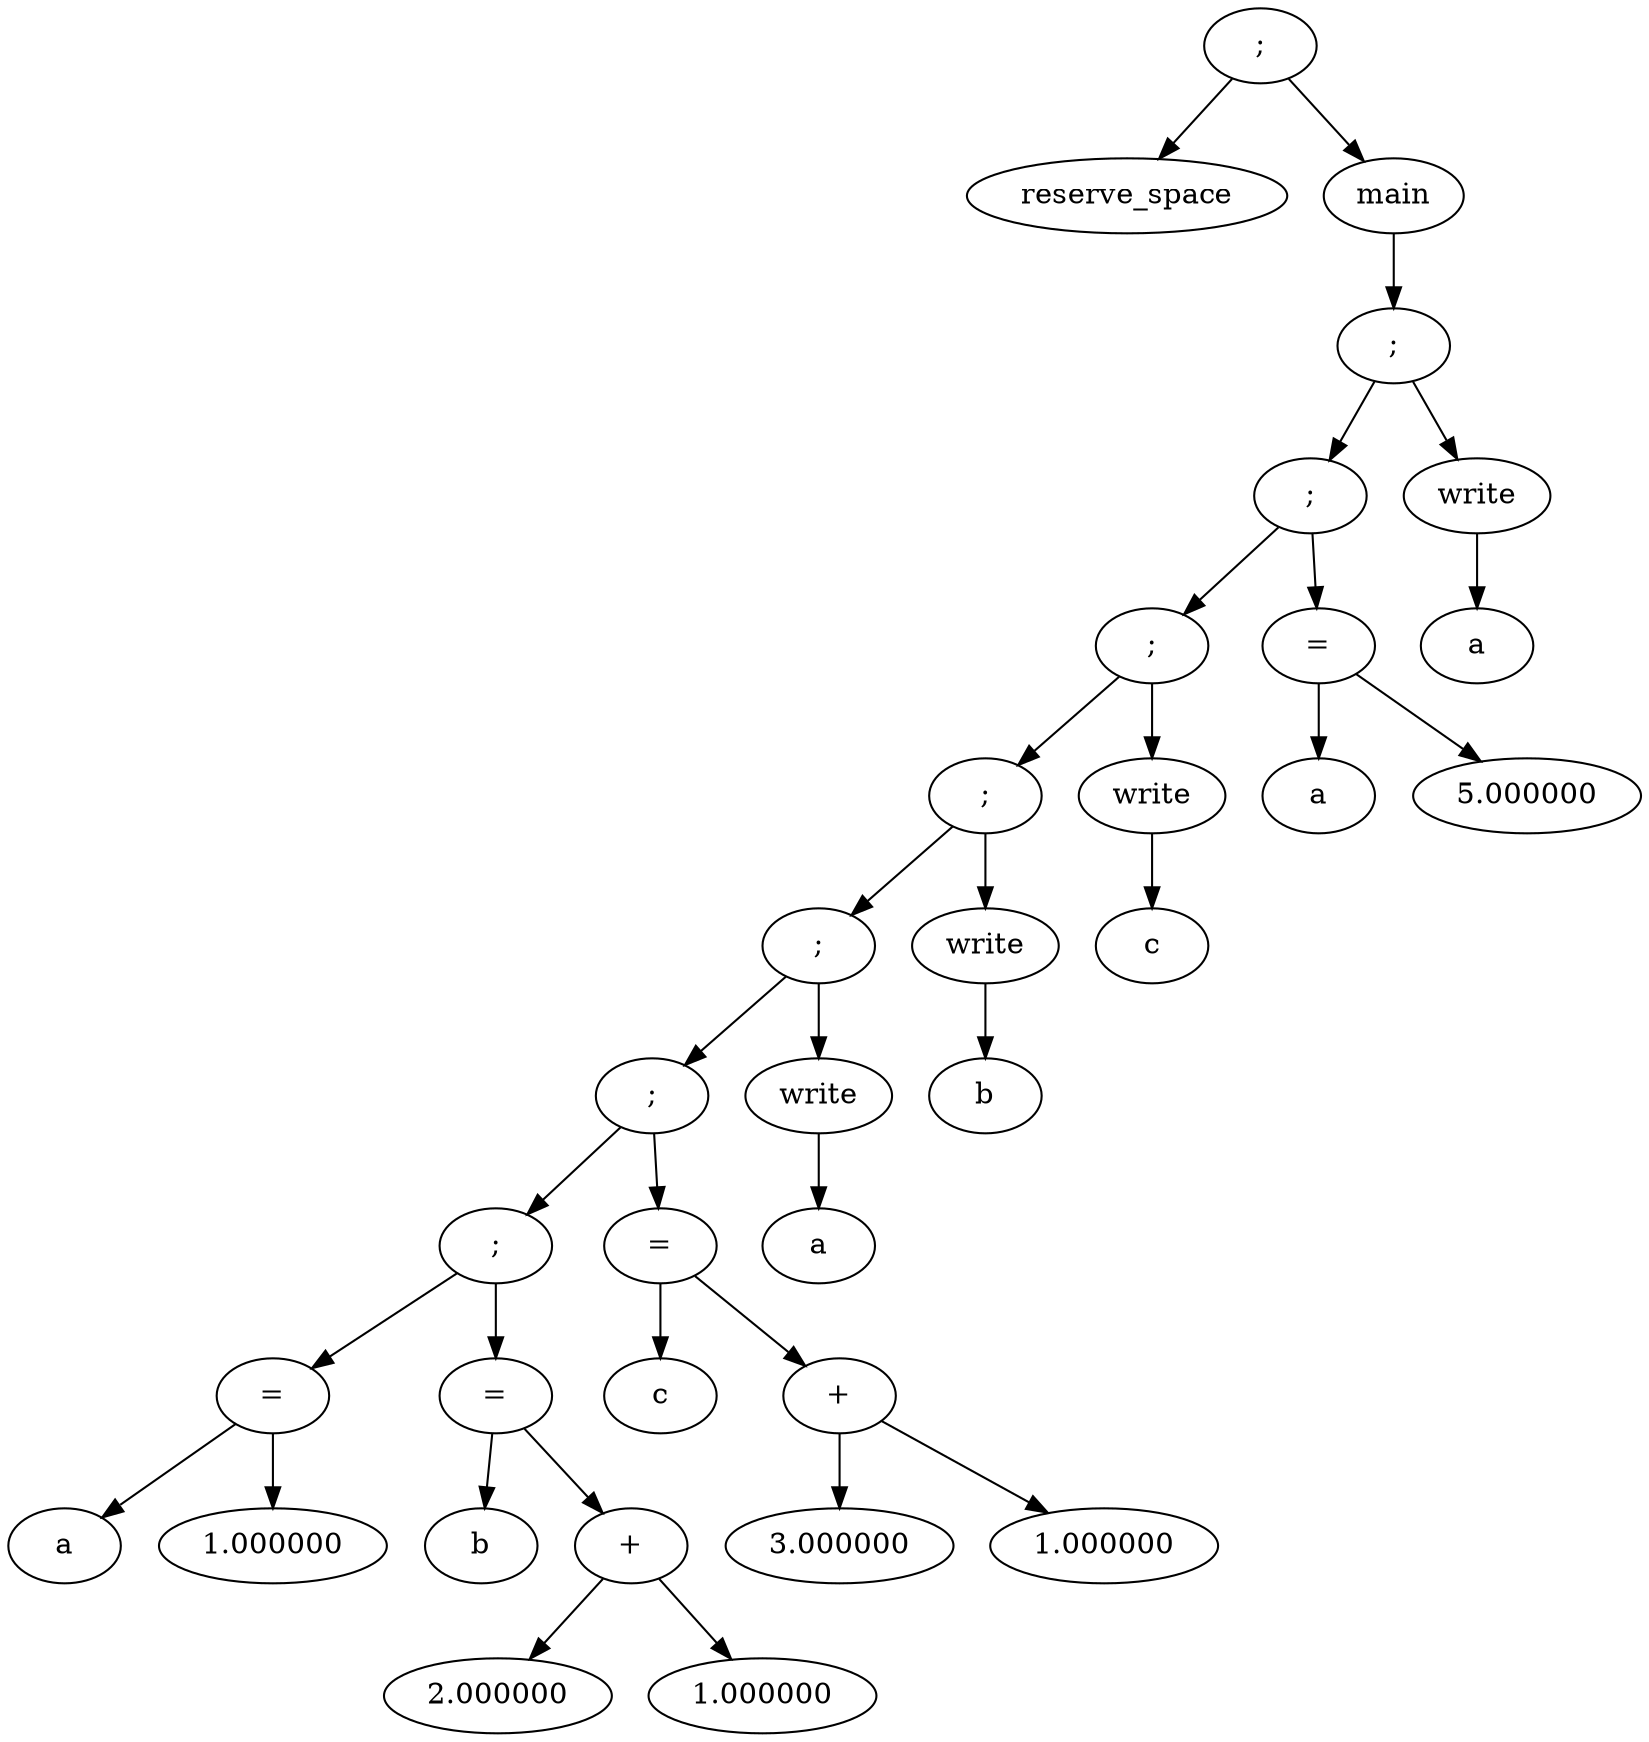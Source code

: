 digraph {
	A000 [label="reserve_space"]
	A001 [label="a"]
	A002 [label="1.000000"]
	A003 [label="="]
	A004 [label="b"]
	A005 [label="2.000000"]
	A006 [label="1.000000"]
	A007 [label="+"]
	A008 [label="="]
	A009 [label=";"]
	A010 [label="c"]
	A011 [label="3.000000"]
	A012 [label="1.000000"]
	A013 [label="+"]
	A014 [label="="]
	A015 [label=";"]
	A016 [label="a"]
	A017 [label="write"]
	A018 [label=";"]
	A019 [label="b"]
	A020 [label="write"]
	A021 [label=";"]
	A022 [label="c"]
	A023 [label="write"]
	A024 [label=";"]
	A025 [label="a"]
	A026 [label="5.000000"]
	A027 [label="="]
	A028 [label=";"]
	A029 [label="a"]
	A030 [label="write"]
	A031 [label=";"]
	A032 [label="main"]
	A033 [label=";"]
	A033 -> A000
	A033 -> A032
	A032 -> A031
	A031 -> A028
	A031 -> A030
	A028 -> A024
	A028 -> A027
	A024 -> A021
	A024 -> A023
	A021 -> A018
	A021 -> A020
	A018 -> A015
	A018 -> A017
	A015 -> A009
	A015 -> A014
	A009 -> A003
	A009 -> A008
	A003 -> A001
	A003 -> A002
	A008 -> A004
	A008 -> A007
	A007 -> A005
	A007 -> A006
	A014 -> A010
	A014 -> A013
	A013 -> A011
	A013 -> A012
	A017 -> A016
	A020 -> A019
	A023 -> A022
	A027 -> A025
	A027 -> A026
	A030 -> A029
}
